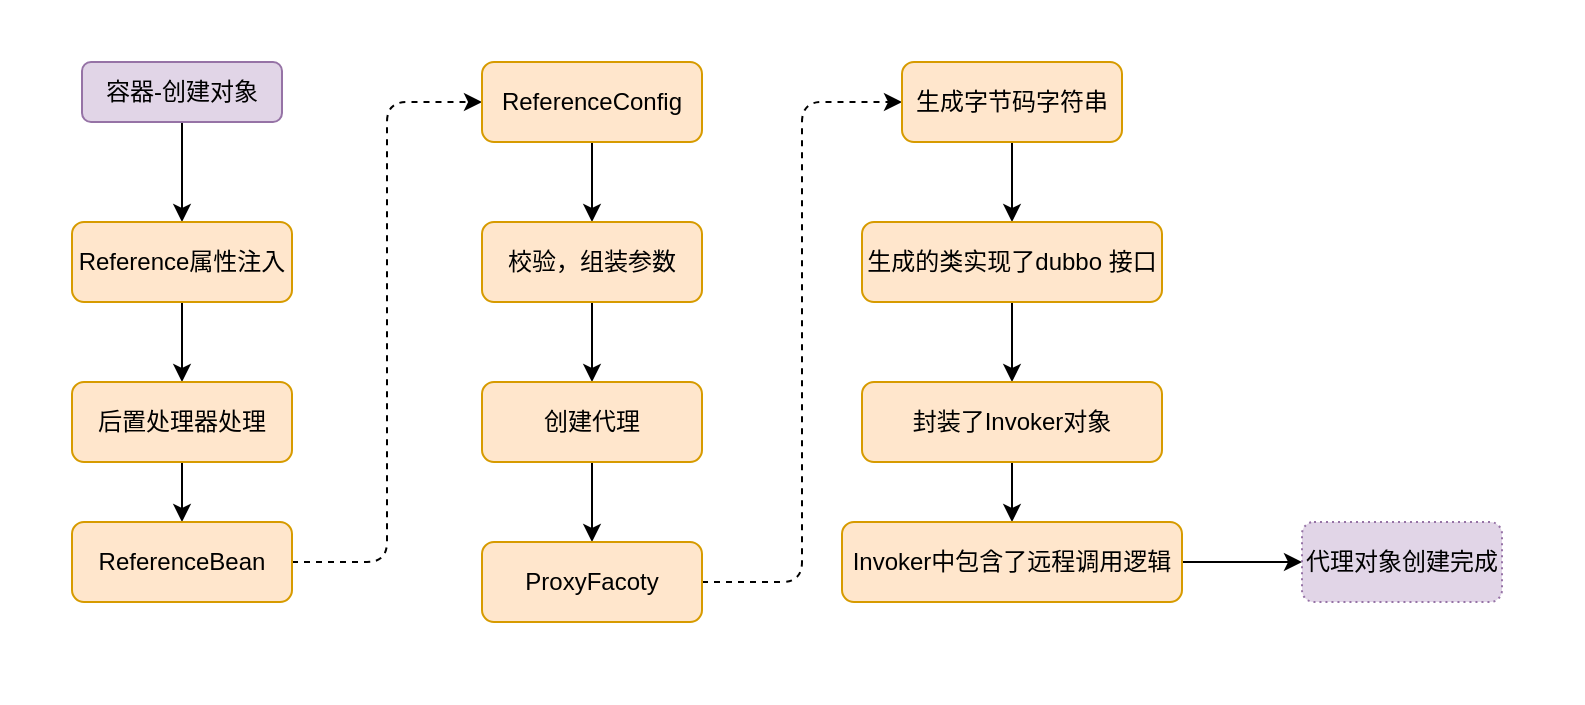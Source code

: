 <mxfile version="14.0.4" type="github">
  <diagram id="H2Gwt1Vl9tpk588tiA88" name="第 1 页">
    <mxGraphModel dx="1124" dy="463" grid="1" gridSize="10" guides="1" tooltips="1" connect="1" arrows="1" fold="1" page="1" pageScale="1" pageWidth="827" pageHeight="1169" math="0" shadow="0">
      <root>
        <mxCell id="0" />
        <mxCell id="1" parent="0" />
        <mxCell id="EMUu2rEzcTqFW0xUzOTb-38" value="" style="rounded=0;whiteSpace=wrap;html=1;dashed=1;dashPattern=1 2;gradientColor=none;opacity=0;" vertex="1" parent="1">
          <mxGeometry x="30" y="10" width="790" height="350" as="geometry" />
        </mxCell>
        <mxCell id="EMUu2rEzcTqFW0xUzOTb-11" style="edgeStyle=orthogonalEdgeStyle;rounded=0;orthogonalLoop=1;jettySize=auto;html=1;exitX=0.5;exitY=1;exitDx=0;exitDy=0;" edge="1" parent="1" source="EMUu2rEzcTqFW0xUzOTb-9" target="EMUu2rEzcTqFW0xUzOTb-10">
          <mxGeometry relative="1" as="geometry" />
        </mxCell>
        <mxCell id="EMUu2rEzcTqFW0xUzOTb-9" value="容器-创建对象" style="rounded=1;whiteSpace=wrap;html=1;fillColor=#e1d5e7;strokeColor=#9673a6;" vertex="1" parent="1">
          <mxGeometry x="70" y="40" width="100" height="30" as="geometry" />
        </mxCell>
        <mxCell id="EMUu2rEzcTqFW0xUzOTb-14" style="edgeStyle=orthogonalEdgeStyle;rounded=0;orthogonalLoop=1;jettySize=auto;html=1;exitX=0.5;exitY=1;exitDx=0;exitDy=0;entryX=0.5;entryY=0;entryDx=0;entryDy=0;" edge="1" parent="1" source="EMUu2rEzcTqFW0xUzOTb-10" target="EMUu2rEzcTqFW0xUzOTb-13">
          <mxGeometry relative="1" as="geometry" />
        </mxCell>
        <mxCell id="EMUu2rEzcTqFW0xUzOTb-10" value="Reference属性注入" style="rounded=1;whiteSpace=wrap;html=1;fillColor=#ffe6cc;strokeColor=#d79b00;" vertex="1" parent="1">
          <mxGeometry x="65" y="120" width="110" height="40" as="geometry" />
        </mxCell>
        <mxCell id="EMUu2rEzcTqFW0xUzOTb-17" style="edgeStyle=orthogonalEdgeStyle;rounded=0;orthogonalLoop=1;jettySize=auto;html=1;exitX=0.5;exitY=1;exitDx=0;exitDy=0;entryX=0.5;entryY=0;entryDx=0;entryDy=0;" edge="1" parent="1" source="EMUu2rEzcTqFW0xUzOTb-13" target="EMUu2rEzcTqFW0xUzOTb-16">
          <mxGeometry relative="1" as="geometry" />
        </mxCell>
        <mxCell id="EMUu2rEzcTqFW0xUzOTb-13" value="后置处理器处理" style="rounded=1;whiteSpace=wrap;html=1;fillColor=#ffe6cc;strokeColor=#d79b00;" vertex="1" parent="1">
          <mxGeometry x="65" y="200" width="110" height="40" as="geometry" />
        </mxCell>
        <mxCell id="EMUu2rEzcTqFW0xUzOTb-20" style="edgeStyle=orthogonalEdgeStyle;rounded=1;orthogonalLoop=1;jettySize=auto;html=1;exitX=1;exitY=0.5;exitDx=0;exitDy=0;entryX=0;entryY=0.5;entryDx=0;entryDy=0;dashed=1;" edge="1" parent="1" source="EMUu2rEzcTqFW0xUzOTb-16" target="EMUu2rEzcTqFW0xUzOTb-19">
          <mxGeometry relative="1" as="geometry" />
        </mxCell>
        <mxCell id="EMUu2rEzcTqFW0xUzOTb-16" value="ReferenceBean" style="rounded=1;whiteSpace=wrap;html=1;fillColor=#ffe6cc;strokeColor=#d79b00;" vertex="1" parent="1">
          <mxGeometry x="65" y="270" width="110" height="40" as="geometry" />
        </mxCell>
        <mxCell id="EMUu2rEzcTqFW0xUzOTb-21" style="edgeStyle=orthogonalEdgeStyle;rounded=0;orthogonalLoop=1;jettySize=auto;html=1;exitX=0.5;exitY=1;exitDx=0;exitDy=0;" edge="1" parent="1" source="EMUu2rEzcTqFW0xUzOTb-19">
          <mxGeometry relative="1" as="geometry">
            <mxPoint x="325" y="120" as="targetPoint" />
          </mxGeometry>
        </mxCell>
        <mxCell id="EMUu2rEzcTqFW0xUzOTb-19" value="ReferenceConfig" style="rounded=1;whiteSpace=wrap;html=1;fillColor=#ffe6cc;strokeColor=#d79b00;" vertex="1" parent="1">
          <mxGeometry x="270" y="40" width="110" height="40" as="geometry" />
        </mxCell>
        <mxCell id="EMUu2rEzcTqFW0xUzOTb-24" style="edgeStyle=orthogonalEdgeStyle;rounded=0;orthogonalLoop=1;jettySize=auto;html=1;exitX=0.5;exitY=1;exitDx=0;exitDy=0;" edge="1" parent="1" source="EMUu2rEzcTqFW0xUzOTb-22" target="EMUu2rEzcTqFW0xUzOTb-23">
          <mxGeometry relative="1" as="geometry" />
        </mxCell>
        <mxCell id="EMUu2rEzcTqFW0xUzOTb-22" value="校验，组装参数" style="rounded=1;whiteSpace=wrap;html=1;fillColor=#ffe6cc;strokeColor=#d79b00;" vertex="1" parent="1">
          <mxGeometry x="270" y="120" width="110" height="40" as="geometry" />
        </mxCell>
        <mxCell id="EMUu2rEzcTqFW0xUzOTb-25" style="edgeStyle=orthogonalEdgeStyle;rounded=0;orthogonalLoop=1;jettySize=auto;html=1;exitX=0.5;exitY=1;exitDx=0;exitDy=0;" edge="1" parent="1" source="EMUu2rEzcTqFW0xUzOTb-23">
          <mxGeometry relative="1" as="geometry">
            <mxPoint x="325" y="280" as="targetPoint" />
          </mxGeometry>
        </mxCell>
        <mxCell id="EMUu2rEzcTqFW0xUzOTb-23" value="创建代理" style="rounded=1;whiteSpace=wrap;html=1;fillColor=#ffe6cc;strokeColor=#d79b00;" vertex="1" parent="1">
          <mxGeometry x="270" y="200" width="110" height="40" as="geometry" />
        </mxCell>
        <mxCell id="EMUu2rEzcTqFW0xUzOTb-27" style="edgeStyle=orthogonalEdgeStyle;rounded=1;orthogonalLoop=1;jettySize=auto;html=1;exitX=1;exitY=0.5;exitDx=0;exitDy=0;entryX=0;entryY=0.5;entryDx=0;entryDy=0;dashed=1;" edge="1" parent="1" source="EMUu2rEzcTqFW0xUzOTb-26" target="EMUu2rEzcTqFW0xUzOTb-28">
          <mxGeometry relative="1" as="geometry">
            <mxPoint x="380" y="50" as="targetPoint" />
          </mxGeometry>
        </mxCell>
        <mxCell id="EMUu2rEzcTqFW0xUzOTb-26" value="ProxyFacoty" style="rounded=1;whiteSpace=wrap;html=1;fillColor=#ffe6cc;strokeColor=#d79b00;" vertex="1" parent="1">
          <mxGeometry x="270" y="280" width="110" height="40" as="geometry" />
        </mxCell>
        <mxCell id="EMUu2rEzcTqFW0xUzOTb-29" style="edgeStyle=orthogonalEdgeStyle;rounded=0;orthogonalLoop=1;jettySize=auto;html=1;exitX=0.5;exitY=1;exitDx=0;exitDy=0;" edge="1" parent="1" source="EMUu2rEzcTqFW0xUzOTb-28">
          <mxGeometry relative="1" as="geometry">
            <mxPoint x="535" y="120" as="targetPoint" />
          </mxGeometry>
        </mxCell>
        <mxCell id="EMUu2rEzcTqFW0xUzOTb-28" value="生成字节码字符串" style="rounded=1;whiteSpace=wrap;html=1;fillColor=#ffe6cc;strokeColor=#d79b00;" vertex="1" parent="1">
          <mxGeometry x="480" y="40" width="110" height="40" as="geometry" />
        </mxCell>
        <mxCell id="EMUu2rEzcTqFW0xUzOTb-31" style="edgeStyle=orthogonalEdgeStyle;rounded=0;orthogonalLoop=1;jettySize=auto;html=1;exitX=0.5;exitY=1;exitDx=0;exitDy=0;" edge="1" parent="1" source="EMUu2rEzcTqFW0xUzOTb-30">
          <mxGeometry relative="1" as="geometry">
            <mxPoint x="535" y="200" as="targetPoint" />
          </mxGeometry>
        </mxCell>
        <mxCell id="EMUu2rEzcTqFW0xUzOTb-30" value="生成的类实现了dubbo 接口" style="rounded=1;whiteSpace=wrap;html=1;fillColor=#ffe6cc;strokeColor=#d79b00;" vertex="1" parent="1">
          <mxGeometry x="460" y="120" width="150" height="40" as="geometry" />
        </mxCell>
        <mxCell id="EMUu2rEzcTqFW0xUzOTb-33" style="edgeStyle=orthogonalEdgeStyle;rounded=0;orthogonalLoop=1;jettySize=auto;html=1;exitX=0.5;exitY=1;exitDx=0;exitDy=0;" edge="1" parent="1" source="EMUu2rEzcTqFW0xUzOTb-32">
          <mxGeometry relative="1" as="geometry">
            <mxPoint x="535" y="270" as="targetPoint" />
          </mxGeometry>
        </mxCell>
        <mxCell id="EMUu2rEzcTqFW0xUzOTb-32" value="封装了Invoker对象" style="rounded=1;whiteSpace=wrap;html=1;fillColor=#ffe6cc;strokeColor=#d79b00;" vertex="1" parent="1">
          <mxGeometry x="460" y="200" width="150" height="40" as="geometry" />
        </mxCell>
        <mxCell id="EMUu2rEzcTqFW0xUzOTb-35" style="edgeStyle=orthogonalEdgeStyle;rounded=0;orthogonalLoop=1;jettySize=auto;html=1;exitX=1;exitY=0.5;exitDx=0;exitDy=0;" edge="1" parent="1" source="EMUu2rEzcTqFW0xUzOTb-34">
          <mxGeometry relative="1" as="geometry">
            <mxPoint x="620" y="290" as="targetPoint" />
          </mxGeometry>
        </mxCell>
        <mxCell id="EMUu2rEzcTqFW0xUzOTb-37" style="edgeStyle=orthogonalEdgeStyle;rounded=0;orthogonalLoop=1;jettySize=auto;html=1;exitX=1;exitY=0.5;exitDx=0;exitDy=0;entryX=0;entryY=0.5;entryDx=0;entryDy=0;" edge="1" parent="1" source="EMUu2rEzcTqFW0xUzOTb-34" target="EMUu2rEzcTqFW0xUzOTb-36">
          <mxGeometry relative="1" as="geometry" />
        </mxCell>
        <mxCell id="EMUu2rEzcTqFW0xUzOTb-34" value="Invoker中包含了远程调用逻辑" style="rounded=1;whiteSpace=wrap;html=1;fillColor=#ffe6cc;strokeColor=#d79b00;" vertex="1" parent="1">
          <mxGeometry x="450" y="270" width="170" height="40" as="geometry" />
        </mxCell>
        <mxCell id="EMUu2rEzcTqFW0xUzOTb-36" value="代理对象创建完成" style="rounded=1;whiteSpace=wrap;html=1;fillColor=#e1d5e7;strokeColor=#9673a6;gradientDirection=east;dashed=1;dashPattern=1 2;" vertex="1" parent="1">
          <mxGeometry x="680" y="270" width="100" height="40" as="geometry" />
        </mxCell>
      </root>
    </mxGraphModel>
  </diagram>
</mxfile>
